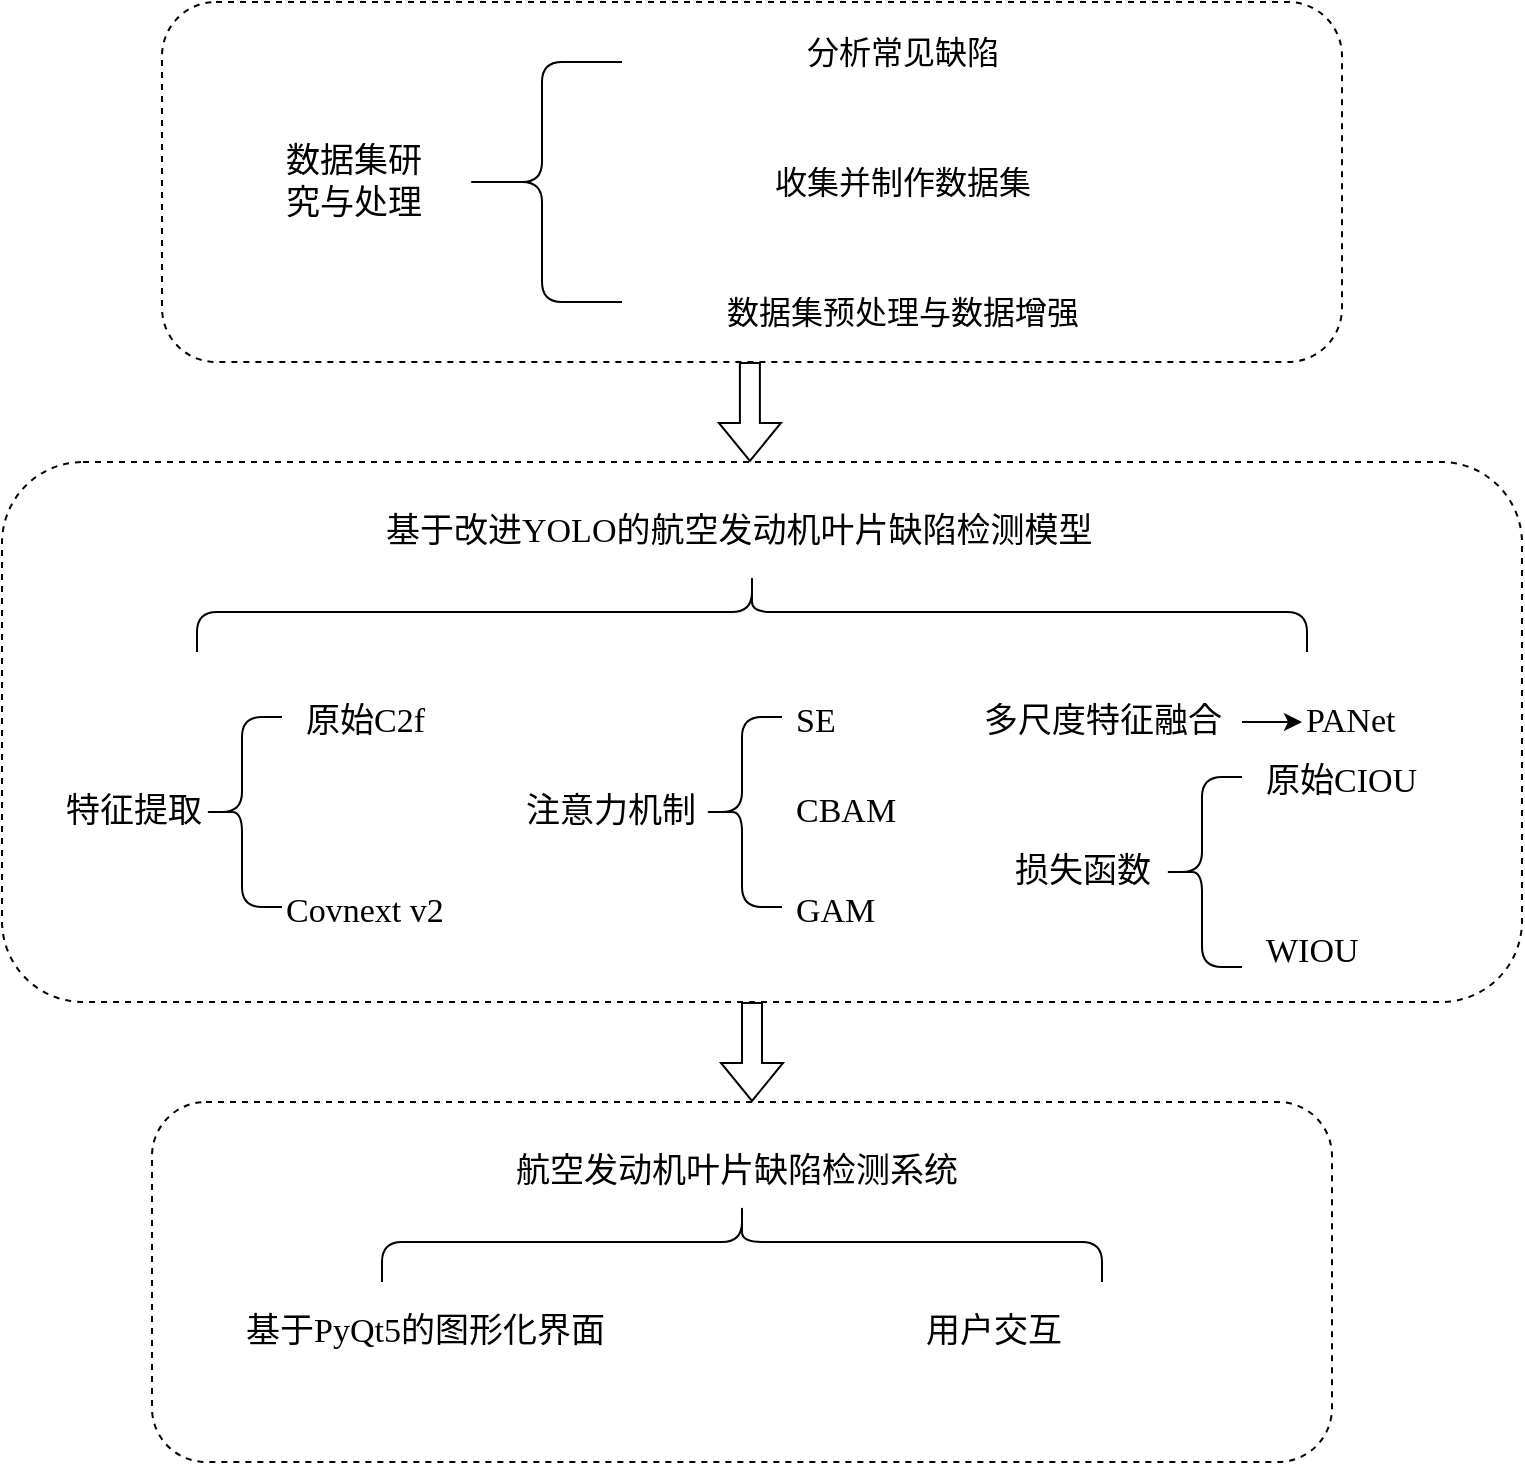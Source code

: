 <mxfile version="26.0.14">
  <diagram name="第 1 页" id="8shjV7Gl48XlRhgEqIzc">
    <mxGraphModel dx="817" dy="898" grid="1" gridSize="10" guides="1" tooltips="1" connect="1" arrows="1" fold="1" page="1" pageScale="1" pageWidth="827" pageHeight="1169" math="0" shadow="0">
      <root>
        <mxCell id="0" />
        <mxCell id="1" parent="0" />
        <mxCell id="2Z2vkavUFigWb8kZPWH0-153" value="" style="rounded=1;whiteSpace=wrap;html=1;fillStyle=auto;dashed=1;perimeterSpacing=6;" vertex="1" parent="1">
          <mxGeometry x="920" y="330" width="590" height="180" as="geometry" />
        </mxCell>
        <mxCell id="2Z2vkavUFigWb8kZPWH0-154" value="&lt;font face=&quot;Lucida Console&quot;&gt;&lt;font style=&quot;font-size: 17px;&quot;&gt;数&lt;/font&gt;&lt;font style=&quot;background-color: transparent; color: light-dark(rgb(0, 0, 0), rgb(255, 255, 255)); font-size: 17px;&quot;&gt;据&lt;/font&gt;&lt;font style=&quot;background-color: transparent; color: light-dark(rgb(0, 0, 0), rgb(255, 255, 255)); font-size: 17px;&quot;&gt;集&lt;/font&gt;&lt;span style=&quot;background-color: transparent; color: light-dark(rgb(0, 0, 0), rgb(255, 255, 255)); font-size: 17px;&quot;&gt;研&lt;/span&gt;&lt;/font&gt;&lt;div&gt;&lt;font face=&quot;Lucida Console&quot;&gt;&lt;span style=&quot;background-color: transparent; color: light-dark(rgb(0, 0, 0), rgb(255, 255, 255)); font-size: 17px;&quot;&gt;究&lt;/span&gt;&lt;span style=&quot;background-color: transparent; color: light-dark(rgb(0, 0, 0), rgb(255, 255, 255)); font-size: 17px;&quot;&gt;与处理&lt;/span&gt;&lt;/font&gt;&lt;/div&gt;" style="text;html=1;align=left;verticalAlign=middle;resizable=0;points=[];autosize=1;strokeColor=none;fillColor=none;horizontal=1;" vertex="1" parent="1">
          <mxGeometry x="980" y="395" width="90" height="50" as="geometry" />
        </mxCell>
        <mxCell id="2Z2vkavUFigWb8kZPWH0-155" value="" style="shape=curlyBracket;whiteSpace=wrap;html=1;rounded=1;labelPosition=left;verticalLabelPosition=middle;align=right;verticalAlign=middle;" vertex="1" parent="1">
          <mxGeometry x="1070" y="360" width="80" height="120" as="geometry" />
        </mxCell>
        <mxCell id="2Z2vkavUFigWb8kZPWH0-156" value="&lt;font style=&quot;font-size: 16px;&quot;&gt;分析常见缺陷&lt;/font&gt;" style="text;html=1;align=center;verticalAlign=middle;resizable=0;points=[];autosize=1;strokeColor=none;fillColor=none;" vertex="1" parent="1">
          <mxGeometry x="1230" y="340" width="120" height="30" as="geometry" />
        </mxCell>
        <mxCell id="2Z2vkavUFigWb8kZPWH0-157" value="&lt;font style=&quot;font-size: 16px;&quot;&gt;收集并制作数据集&lt;/font&gt;" style="text;html=1;align=center;verticalAlign=middle;resizable=0;points=[];autosize=1;strokeColor=none;fillColor=none;" vertex="1" parent="1">
          <mxGeometry x="1215" y="405" width="150" height="30" as="geometry" />
        </mxCell>
        <mxCell id="2Z2vkavUFigWb8kZPWH0-158" value="&lt;font style=&quot;font-size: 16px;&quot;&gt;数据集预处理与数据增强&lt;/font&gt;" style="text;html=1;align=center;verticalAlign=middle;resizable=0;points=[];autosize=1;strokeColor=none;fillColor=none;" vertex="1" parent="1">
          <mxGeometry x="1190" y="470" width="200" height="30" as="geometry" />
        </mxCell>
        <mxCell id="2Z2vkavUFigWb8kZPWH0-159" value="" style="shape=flexArrow;endArrow=classic;html=1;rounded=0;" edge="1" parent="1">
          <mxGeometry width="50" height="50" relative="1" as="geometry">
            <mxPoint x="1213.95" y="510" as="sourcePoint" />
            <mxPoint x="1213.95" y="560" as="targetPoint" />
          </mxGeometry>
        </mxCell>
        <mxCell id="2Z2vkavUFigWb8kZPWH0-160" value="" style="rounded=1;whiteSpace=wrap;html=1;fillStyle=auto;dashed=1;perimeterSpacing=6;" vertex="1" parent="1">
          <mxGeometry x="840" y="560" width="760" height="270" as="geometry" />
        </mxCell>
        <mxCell id="2Z2vkavUFigWb8kZPWH0-161" value="&lt;font face=&quot;Lucida Console&quot;&gt;&lt;span style=&quot;font-size: 17px;&quot;&gt;特征提取&lt;/span&gt;&lt;/font&gt;" style="text;html=1;align=left;verticalAlign=middle;resizable=0;points=[];autosize=1;strokeColor=none;fillColor=none;horizontal=1;" vertex="1" parent="1">
          <mxGeometry x="870" y="720" width="90" height="30" as="geometry" />
        </mxCell>
        <mxCell id="2Z2vkavUFigWb8kZPWH0-162" value="&lt;font face=&quot;Lucida Console&quot;&gt;&lt;span style=&quot;font-size: 17px;&quot;&gt;基于改进YOLO的航空发动机叶片缺陷检测模型&lt;/span&gt;&lt;/font&gt;" style="text;html=1;align=left;verticalAlign=middle;resizable=0;points=[];autosize=1;strokeColor=none;fillColor=none;horizontal=1;" vertex="1" parent="1">
          <mxGeometry x="1030" y="580" width="370" height="30" as="geometry" />
        </mxCell>
        <mxCell id="2Z2vkavUFigWb8kZPWH0-163" value="" style="shape=curlyBracket;whiteSpace=wrap;html=1;rounded=1;flipH=1;labelPosition=right;verticalLabelPosition=middle;align=left;verticalAlign=middle;rotation=-90;" vertex="1" parent="1">
          <mxGeometry x="1195" y="357.5" width="40" height="555" as="geometry" />
        </mxCell>
        <mxCell id="2Z2vkavUFigWb8kZPWH0-164" value="" style="shape=curlyBracket;whiteSpace=wrap;html=1;rounded=1;labelPosition=left;verticalLabelPosition=middle;align=right;verticalAlign=middle;" vertex="1" parent="1">
          <mxGeometry x="940" y="687.5" width="40" height="95" as="geometry" />
        </mxCell>
        <mxCell id="2Z2vkavUFigWb8kZPWH0-165" value="&lt;font face=&quot;Lucida Console&quot;&gt;&lt;span style=&quot;font-size: 17px;&quot;&gt;原始C2f&lt;/span&gt;&lt;/font&gt;" style="text;html=1;align=left;verticalAlign=middle;resizable=0;points=[];autosize=1;strokeColor=none;fillColor=none;horizontal=1;" vertex="1" parent="1">
          <mxGeometry x="990" y="675" width="90" height="30" as="geometry" />
        </mxCell>
        <mxCell id="2Z2vkavUFigWb8kZPWH0-166" value="&lt;font face=&quot;Lucida Console&quot;&gt;&lt;span style=&quot;font-size: 17px;&quot;&gt;Covnext v2&lt;/span&gt;&lt;/font&gt;" style="text;html=1;align=left;verticalAlign=middle;resizable=0;points=[];autosize=1;strokeColor=none;fillColor=none;horizontal=1;" vertex="1" parent="1">
          <mxGeometry x="980" y="770" width="130" height="30" as="geometry" />
        </mxCell>
        <mxCell id="2Z2vkavUFigWb8kZPWH0-167" value="&lt;font face=&quot;Lucida Console&quot;&gt;&lt;span style=&quot;font-size: 17px;&quot;&gt;注意力机制&lt;/span&gt;&lt;/font&gt;" style="text;html=1;align=left;verticalAlign=middle;resizable=0;points=[];autosize=1;strokeColor=none;fillColor=none;horizontal=1;" vertex="1" parent="1">
          <mxGeometry x="1100" y="720" width="110" height="30" as="geometry" />
        </mxCell>
        <mxCell id="2Z2vkavUFigWb8kZPWH0-168" value="" style="shape=curlyBracket;whiteSpace=wrap;html=1;rounded=1;labelPosition=left;verticalLabelPosition=middle;align=right;verticalAlign=middle;" vertex="1" parent="1">
          <mxGeometry x="1190" y="687.5" width="40" height="95" as="geometry" />
        </mxCell>
        <mxCell id="2Z2vkavUFigWb8kZPWH0-169" value="&lt;font face=&quot;Lucida Console&quot;&gt;&lt;span style=&quot;font-size: 17px;&quot;&gt;SE&lt;/span&gt;&lt;/font&gt;" style="text;html=1;align=left;verticalAlign=middle;resizable=0;points=[];autosize=1;strokeColor=none;fillColor=none;horizontal=1;" vertex="1" parent="1">
          <mxGeometry x="1235" y="675" width="40" height="30" as="geometry" />
        </mxCell>
        <mxCell id="2Z2vkavUFigWb8kZPWH0-171" value="&lt;font face=&quot;Lucida Console&quot;&gt;&lt;span style=&quot;font-size: 17px;&quot;&gt;CBAM&lt;/span&gt;&lt;/font&gt;" style="text;html=1;align=left;verticalAlign=middle;resizable=0;points=[];autosize=1;strokeColor=none;fillColor=none;horizontal=1;" vertex="1" parent="1">
          <mxGeometry x="1235" y="720" width="60" height="30" as="geometry" />
        </mxCell>
        <mxCell id="2Z2vkavUFigWb8kZPWH0-172" value="&lt;font face=&quot;Lucida Console&quot;&gt;&lt;span style=&quot;font-size: 17px;&quot;&gt;GAM&lt;/span&gt;&lt;/font&gt;" style="text;html=1;align=left;verticalAlign=middle;resizable=0;points=[];autosize=1;strokeColor=none;fillColor=none;horizontal=1;" vertex="1" parent="1">
          <mxGeometry x="1235" y="770" width="50" height="30" as="geometry" />
        </mxCell>
        <mxCell id="2Z2vkavUFigWb8kZPWH0-173" value="&lt;div&gt;&lt;font face=&quot;Lucida Console&quot;&gt;&lt;span style=&quot;font-size: 17px;&quot;&gt;损失函数&lt;/span&gt;&lt;/font&gt;&lt;/div&gt;" style="text;html=1;align=center;verticalAlign=middle;resizable=0;points=[];autosize=1;strokeColor=none;fillColor=none;horizontal=1;" vertex="1" parent="1">
          <mxGeometry x="1335" y="750" width="90" height="30" as="geometry" />
        </mxCell>
        <mxCell id="2Z2vkavUFigWb8kZPWH0-174" value="" style="shape=curlyBracket;whiteSpace=wrap;html=1;rounded=1;labelPosition=left;verticalLabelPosition=middle;align=right;verticalAlign=middle;" vertex="1" parent="1">
          <mxGeometry x="1420" y="717.5" width="40" height="95" as="geometry" />
        </mxCell>
        <mxCell id="2Z2vkavUFigWb8kZPWH0-175" value="&lt;font face=&quot;Lucida Console&quot;&gt;&lt;span style=&quot;font-size: 17px;&quot;&gt;PANet&lt;/span&gt;&lt;/font&gt;" style="text;html=1;align=left;verticalAlign=middle;resizable=0;points=[];autosize=1;strokeColor=none;fillColor=none;horizontal=1;" vertex="1" parent="1">
          <mxGeometry x="1490" y="675" width="70" height="30" as="geometry" />
        </mxCell>
        <mxCell id="2Z2vkavUFigWb8kZPWH0-177" value="" style="edgeStyle=orthogonalEdgeStyle;rounded=0;orthogonalLoop=1;jettySize=auto;html=1;" edge="1" parent="1" source="2Z2vkavUFigWb8kZPWH0-176" target="2Z2vkavUFigWb8kZPWH0-175">
          <mxGeometry relative="1" as="geometry" />
        </mxCell>
        <mxCell id="2Z2vkavUFigWb8kZPWH0-176" value="&lt;div&gt;&lt;font face=&quot;Lucida Console&quot;&gt;&lt;span style=&quot;font-size: 17px;&quot;&gt;多尺度特征融合&lt;/span&gt;&lt;/font&gt;&lt;/div&gt;" style="text;html=1;align=center;verticalAlign=middle;resizable=0;points=[];autosize=1;strokeColor=none;fillColor=none;horizontal=1;" vertex="1" parent="1">
          <mxGeometry x="1320" y="675" width="140" height="30" as="geometry" />
        </mxCell>
        <mxCell id="2Z2vkavUFigWb8kZPWH0-178" value="&lt;font face=&quot;Lucida Console&quot;&gt;&lt;span style=&quot;font-size: 17px;&quot;&gt;原始CIOU&lt;/span&gt;&lt;/font&gt;" style="text;html=1;align=left;verticalAlign=middle;resizable=0;points=[];autosize=1;strokeColor=none;fillColor=none;horizontal=1;" vertex="1" parent="1">
          <mxGeometry x="1470" y="705" width="100" height="30" as="geometry" />
        </mxCell>
        <mxCell id="2Z2vkavUFigWb8kZPWH0-179" value="&lt;font face=&quot;Lucida Console&quot;&gt;&lt;span style=&quot;font-size: 17px;&quot;&gt;WIOU&lt;/span&gt;&lt;/font&gt;" style="text;html=1;align=left;verticalAlign=middle;resizable=0;points=[];autosize=1;strokeColor=none;fillColor=none;horizontal=1;" vertex="1" parent="1">
          <mxGeometry x="1470" y="790" width="60" height="30" as="geometry" />
        </mxCell>
        <mxCell id="2Z2vkavUFigWb8kZPWH0-181" value="" style="rounded=1;whiteSpace=wrap;html=1;fillStyle=auto;dashed=1;perimeterSpacing=6;" vertex="1" parent="1">
          <mxGeometry x="915" y="880" width="590" height="180" as="geometry" />
        </mxCell>
        <mxCell id="2Z2vkavUFigWb8kZPWH0-182" value="" style="shape=flexArrow;endArrow=classic;html=1;rounded=0;" edge="1" parent="1">
          <mxGeometry width="50" height="50" relative="1" as="geometry">
            <mxPoint x="1215" y="830" as="sourcePoint" />
            <mxPoint x="1215" y="880" as="targetPoint" />
          </mxGeometry>
        </mxCell>
        <mxCell id="2Z2vkavUFigWb8kZPWH0-183" value="&lt;font face=&quot;Lucida Console&quot;&gt;&lt;span style=&quot;font-size: 17px;&quot;&gt;航空发动机叶片缺陷检测系统&lt;/span&gt;&lt;/font&gt;" style="text;html=1;align=left;verticalAlign=middle;resizable=0;points=[];autosize=1;strokeColor=none;fillColor=none;horizontal=1;" vertex="1" parent="1">
          <mxGeometry x="1095" y="900" width="240" height="30" as="geometry" />
        </mxCell>
        <mxCell id="2Z2vkavUFigWb8kZPWH0-184" value="&lt;font face=&quot;Lucida Console&quot;&gt;&lt;span style=&quot;font-size: 17px;&quot;&gt;基于PyQt5的图形化界面&lt;/span&gt;&lt;/font&gt;" style="text;html=1;align=left;verticalAlign=middle;resizable=0;points=[];autosize=1;strokeColor=none;fillColor=none;horizontal=1;" vertex="1" parent="1">
          <mxGeometry x="960" y="980" width="210" height="30" as="geometry" />
        </mxCell>
        <mxCell id="2Z2vkavUFigWb8kZPWH0-185" value="&lt;font face=&quot;Lucida Console&quot;&gt;&lt;span style=&quot;font-size: 17px;&quot;&gt;用户交互&lt;/span&gt;&lt;/font&gt;" style="text;html=1;align=left;verticalAlign=middle;resizable=0;points=[];autosize=1;strokeColor=none;fillColor=none;horizontal=1;" vertex="1" parent="1">
          <mxGeometry x="1300" y="980" width="90" height="30" as="geometry" />
        </mxCell>
        <mxCell id="2Z2vkavUFigWb8kZPWH0-186" value="" style="shape=curlyBracket;whiteSpace=wrap;html=1;rounded=1;flipH=1;labelPosition=right;verticalLabelPosition=middle;align=left;verticalAlign=middle;rotation=-90;" vertex="1" parent="1">
          <mxGeometry x="1190" y="770" width="40" height="360" as="geometry" />
        </mxCell>
      </root>
    </mxGraphModel>
  </diagram>
</mxfile>
